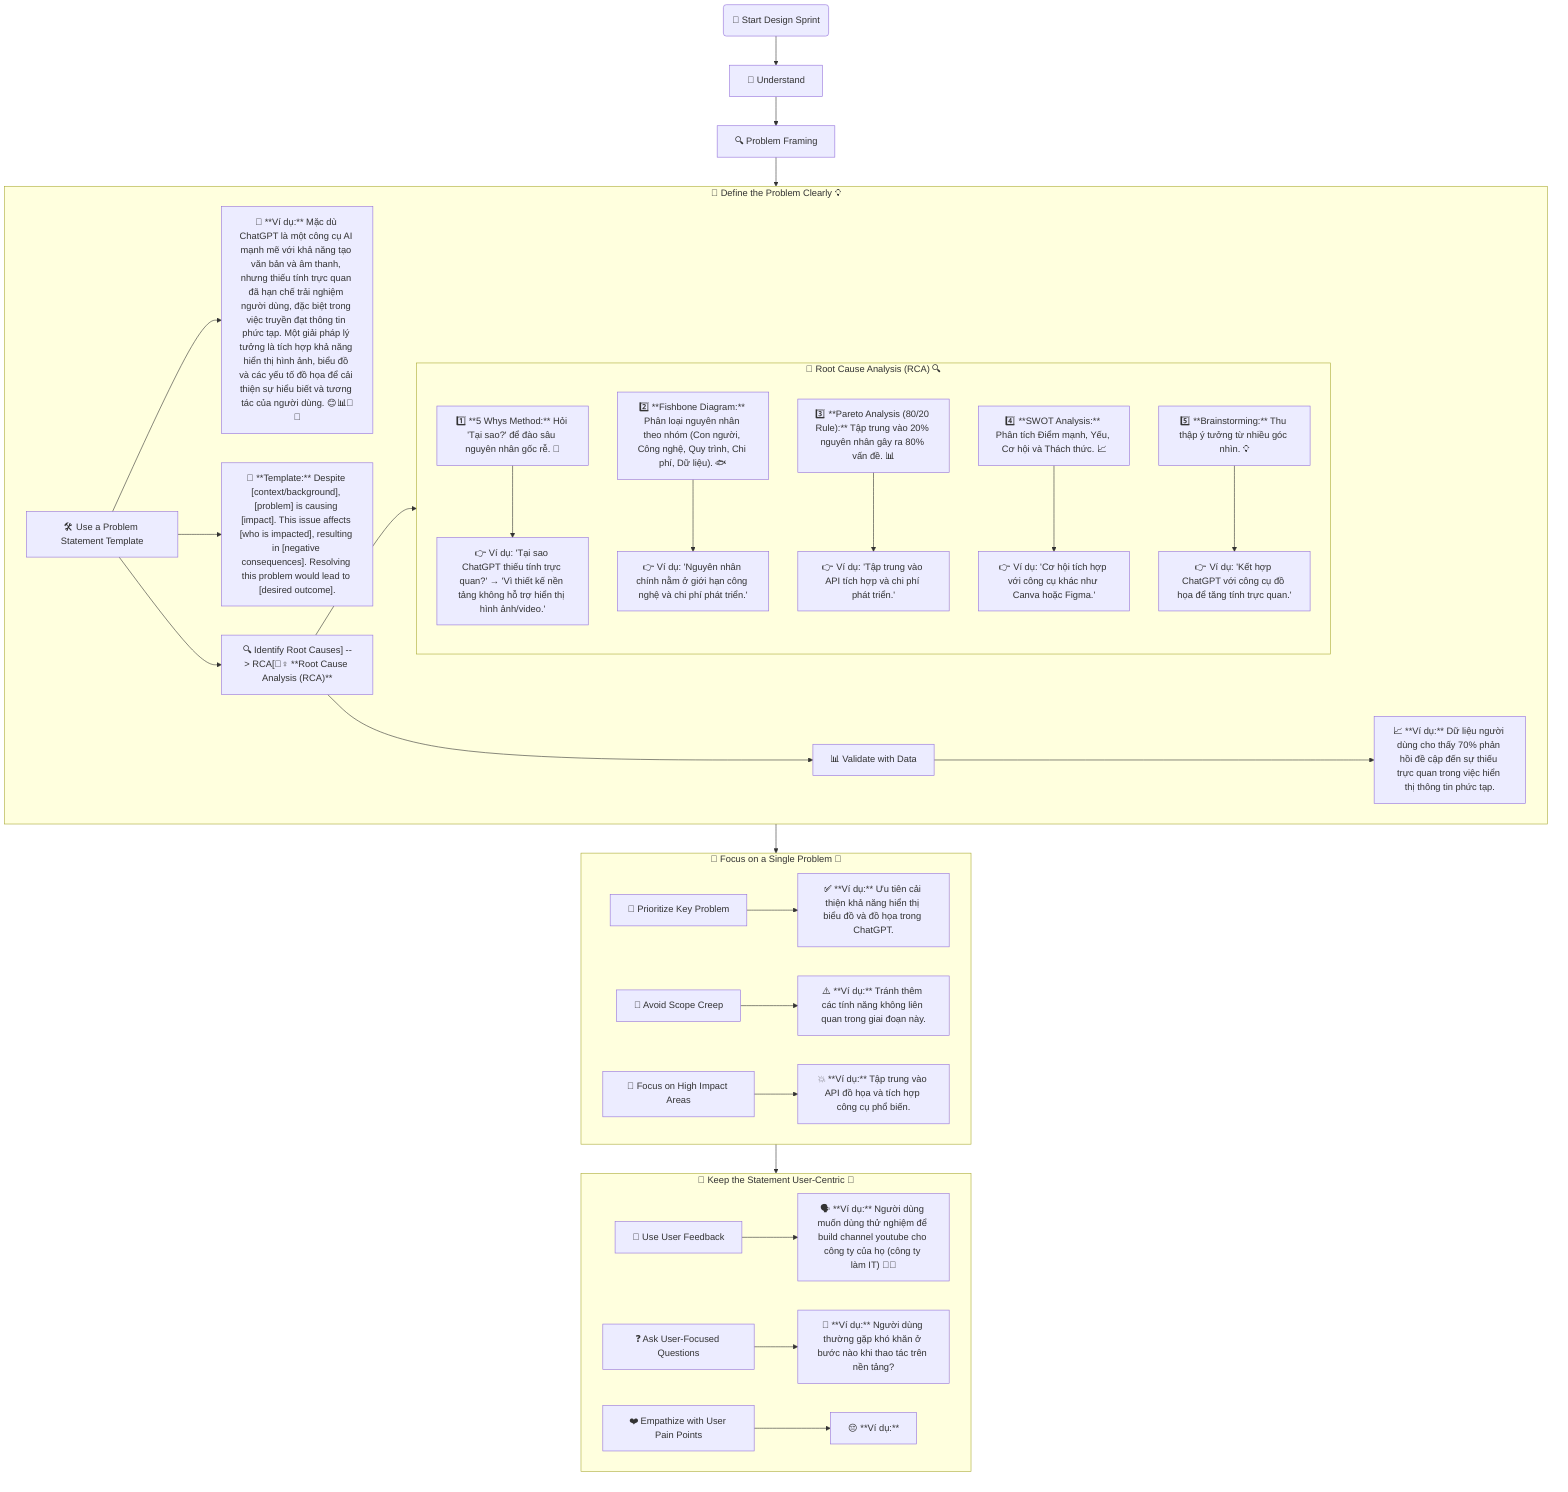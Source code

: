 flowchart TD

    Design_Sprint(🚀 Start Design Sprint) --> Understand["🧠 Understand"]

    Understand --> Problem_Framing["🔍 Problem Framing"]

    %% Define the Problem Clearly
    subgraph A1[📝 Define the Problem Clearly 💡]
        B1[🛠️ Use a Problem Statement Template] --> E1["📄 **Ví dụ:** Mặc dù ChatGPT là một công cụ AI mạnh mẽ với khả năng tạo văn bản và âm thanh, nhưng thiếu tính trực quan đã hạn chế trải nghiệm người dùng, đặc biệt trong việc truyền đạt thông tin phức tạp. Một giải pháp lý tưởng là tích hợp khả năng hiển thị hình ảnh, biểu đồ và các yếu tố đồ họa để cải thiện sự hiểu biết và tương tác của người dùng. 😊📊🎯💡"]
        B1 --> E4["📄 **Template:** Despite [context/background], [problem] is causing [impact]. This issue affects [who is impacted], resulting in [negative consequences]. Resolving this problem would lead to [desired outcome]."]
        B2["🔍 Identify Root Causes] --> RCA[🕵️‍♀️ **Root Cause Analysis (RCA)**"]

        subgraph RCA["🧠 Root Cause Analysis (RCA) 🔍"]
            RCA1["1️⃣ **5 Whys Method:** Hỏi 'Tại sao?' để đào sâu nguyên nhân gốc rễ. 🧐"] --> RCAD1["👉 Ví dụ: 'Tại sao ChatGPT thiếu tính trực quan?' → 'Vì thiết kế nền tảng không hỗ trợ hiển thị hình ảnh/video.'"]
            RCA2["2️⃣ **Fishbone Diagram:** Phân loại nguyên nhân theo nhóm (Con người, Công nghệ, Quy trình, Chi phí, Dữ liệu). 🐟"] --> RCAD2["👉 Ví dụ: 'Nguyên nhân chính nằm ở giới hạn công nghệ và chi phí phát triển.'"]
            RCA3["3️⃣ **Pareto Analysis (80/20 Rule):** Tập trung vào 20% nguyên nhân gây ra 80% vấn đề. 📊"] --> RCAD3["👉 Ví dụ: 'Tập trung vào API tích hợp và chi phí phát triển.'"]
            RCA4["4️⃣ **SWOT Analysis:** Phân tích Điểm mạnh, Yếu, Cơ hội và Thách thức. 📈"] --> RCAD4["👉 Ví dụ: 'Cơ hội tích hợp với công cụ khác như Canva hoặc Figma.'"]
            RCA5["5️⃣ **Brainstorming:** Thu thập ý tưởng từ nhiều góc nhìn. 💡"] --> RCAD5["👉 Ví dụ: 'Kết hợp ChatGPT với công cụ đồ họa để tăng tính trực quan.'"]
        end

        B3[📊 Validate with Data] --> E3["📈 **Ví dụ:** Dữ liệu người dùng cho thấy 70% phản hồi đề cập đến sự thiếu trực quan trong việc hiển thị thông tin phức tạp."]
    end

    %% Focus on a Single Problem
    subgraph A2[🎯 Focus on a Single Problem 🎯]
        C1[📌 Prioritize Key Problem] --> F1["✅ **Ví dụ:** Ưu tiên cải thiện khả năng hiển thị biểu đồ và đồ họa trong ChatGPT."]
        C2[🚫 Avoid Scope Creep] --> F2["⚠️ **Ví dụ:** Tránh thêm các tính năng không liên quan trong giai đoạn này."]
        C3[📍 Focus on High Impact Areas] --> F3["💥 **Ví dụ:** Tập trung vào API đồ họa và tích hợp công cụ phổ biến."]
    end

    %% Keep the Statement User-Centric
    subgraph A3[👤 Keep the Statement User-Centric 💬]
        D1[📢 Use User Feedback] --> G1["🗣️ **Ví dụ:** Người dùng muốn dùng thử nghiệm để build channel youtube cho công ty của họ (công ty làm IT) 💬✅"]
        D2[❓ Ask User-Focused Questions] --> G2["🤔 **Ví dụ:** Người dùng thường gặp khó khăn ở bước nào khi thao tác trên nền tảng?"]
        D3[❤️ Empathize with User Pain Points] --> G3["😔 **Ví dụ:** "]
    end

    B1 --> B2 --> B3
    B2 --> RCA

    %% Connect Subgraphs in Order
    Problem_Framing --> A1 --> A2 --> A3